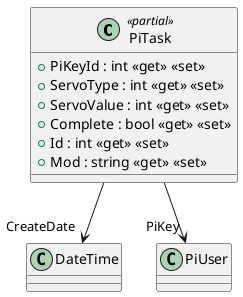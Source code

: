@startuml
class PiTask <<partial>> {
    + PiKeyId : int <<get>> <<set>>
    + ServoType : int <<get>> <<set>>
    + ServoValue : int <<get>> <<set>>
    + Complete : bool <<get>> <<set>>
    + Id : int <<get>> <<set>>
    + Mod : string <<get>> <<set>>
}
PiTask --> "CreateDate" DateTime
PiTask --> "PiKey" PiUser
@enduml
